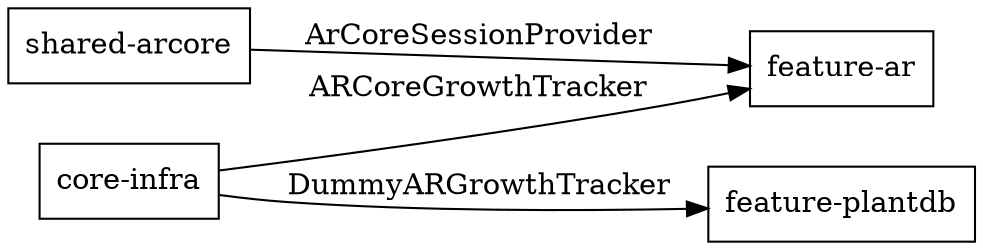 digraph {
    rankdir=LR;
    node [shape=box];
    "shared-arcore" -> "feature-ar" [label="ArCoreSessionProvider"];
    "core-infra" -> "feature-ar" [label="ARCoreGrowthTracker"];
    "core-infra" -> "feature-plantdb" [label="DummyARGrowthTracker"];
}